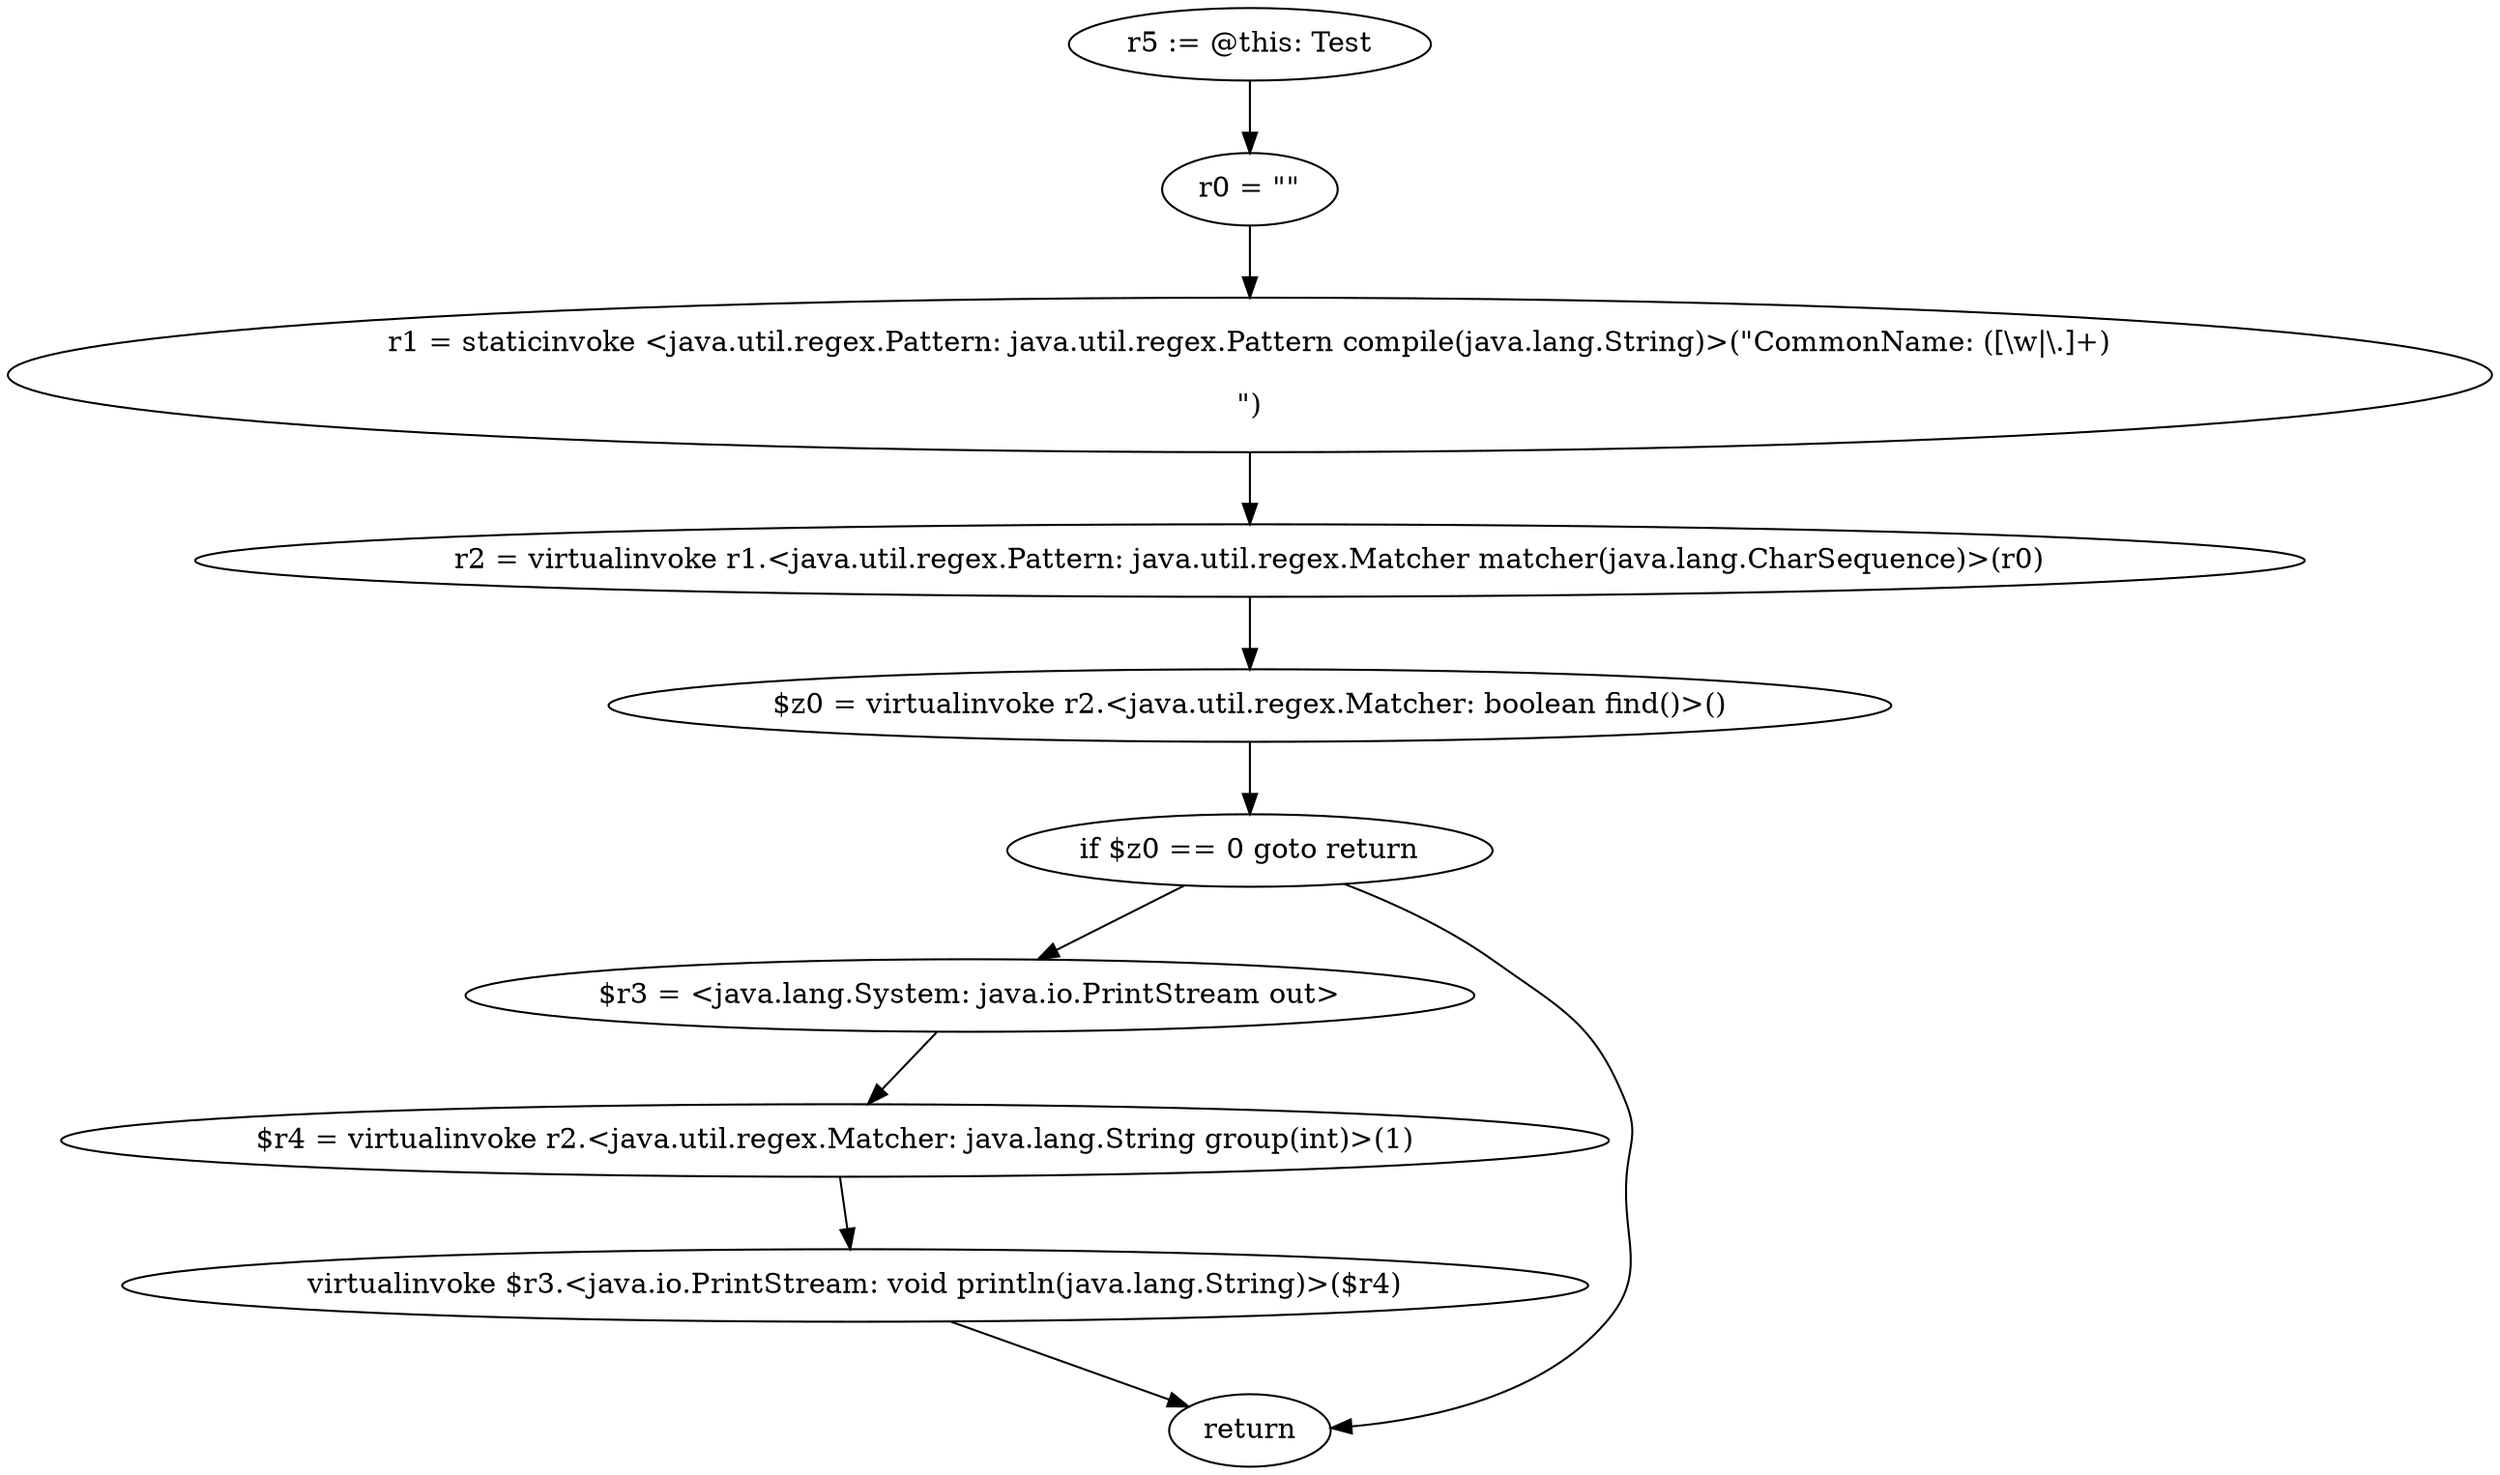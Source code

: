 digraph "unitGraph" {
    "r5 := @this: Test"
    "r0 = \"\""
    "r1 = staticinvoke <java.util.regex.Pattern: java.util.regex.Pattern compile(java.lang.String)>(\"CommonName: ([\\w|\\.]+)\n\n\")"
    "r2 = virtualinvoke r1.<java.util.regex.Pattern: java.util.regex.Matcher matcher(java.lang.CharSequence)>(r0)"
    "$z0 = virtualinvoke r2.<java.util.regex.Matcher: boolean find()>()"
    "if $z0 == 0 goto return"
    "$r3 = <java.lang.System: java.io.PrintStream out>"
    "$r4 = virtualinvoke r2.<java.util.regex.Matcher: java.lang.String group(int)>(1)"
    "virtualinvoke $r3.<java.io.PrintStream: void println(java.lang.String)>($r4)"
    "return"
    "r5 := @this: Test"->"r0 = \"\"";
    "r0 = \"\""->"r1 = staticinvoke <java.util.regex.Pattern: java.util.regex.Pattern compile(java.lang.String)>(\"CommonName: ([\\w|\\.]+)\n\n\")";
    "r1 = staticinvoke <java.util.regex.Pattern: java.util.regex.Pattern compile(java.lang.String)>(\"CommonName: ([\\w|\\.]+)\n\n\")"->"r2 = virtualinvoke r1.<java.util.regex.Pattern: java.util.regex.Matcher matcher(java.lang.CharSequence)>(r0)";
    "r2 = virtualinvoke r1.<java.util.regex.Pattern: java.util.regex.Matcher matcher(java.lang.CharSequence)>(r0)"->"$z0 = virtualinvoke r2.<java.util.regex.Matcher: boolean find()>()";
    "$z0 = virtualinvoke r2.<java.util.regex.Matcher: boolean find()>()"->"if $z0 == 0 goto return";
    "if $z0 == 0 goto return"->"$r3 = <java.lang.System: java.io.PrintStream out>";
    "if $z0 == 0 goto return"->"return";
    "$r3 = <java.lang.System: java.io.PrintStream out>"->"$r4 = virtualinvoke r2.<java.util.regex.Matcher: java.lang.String group(int)>(1)";
    "$r4 = virtualinvoke r2.<java.util.regex.Matcher: java.lang.String group(int)>(1)"->"virtualinvoke $r3.<java.io.PrintStream: void println(java.lang.String)>($r4)";
    "virtualinvoke $r3.<java.io.PrintStream: void println(java.lang.String)>($r4)"->"return";
}

